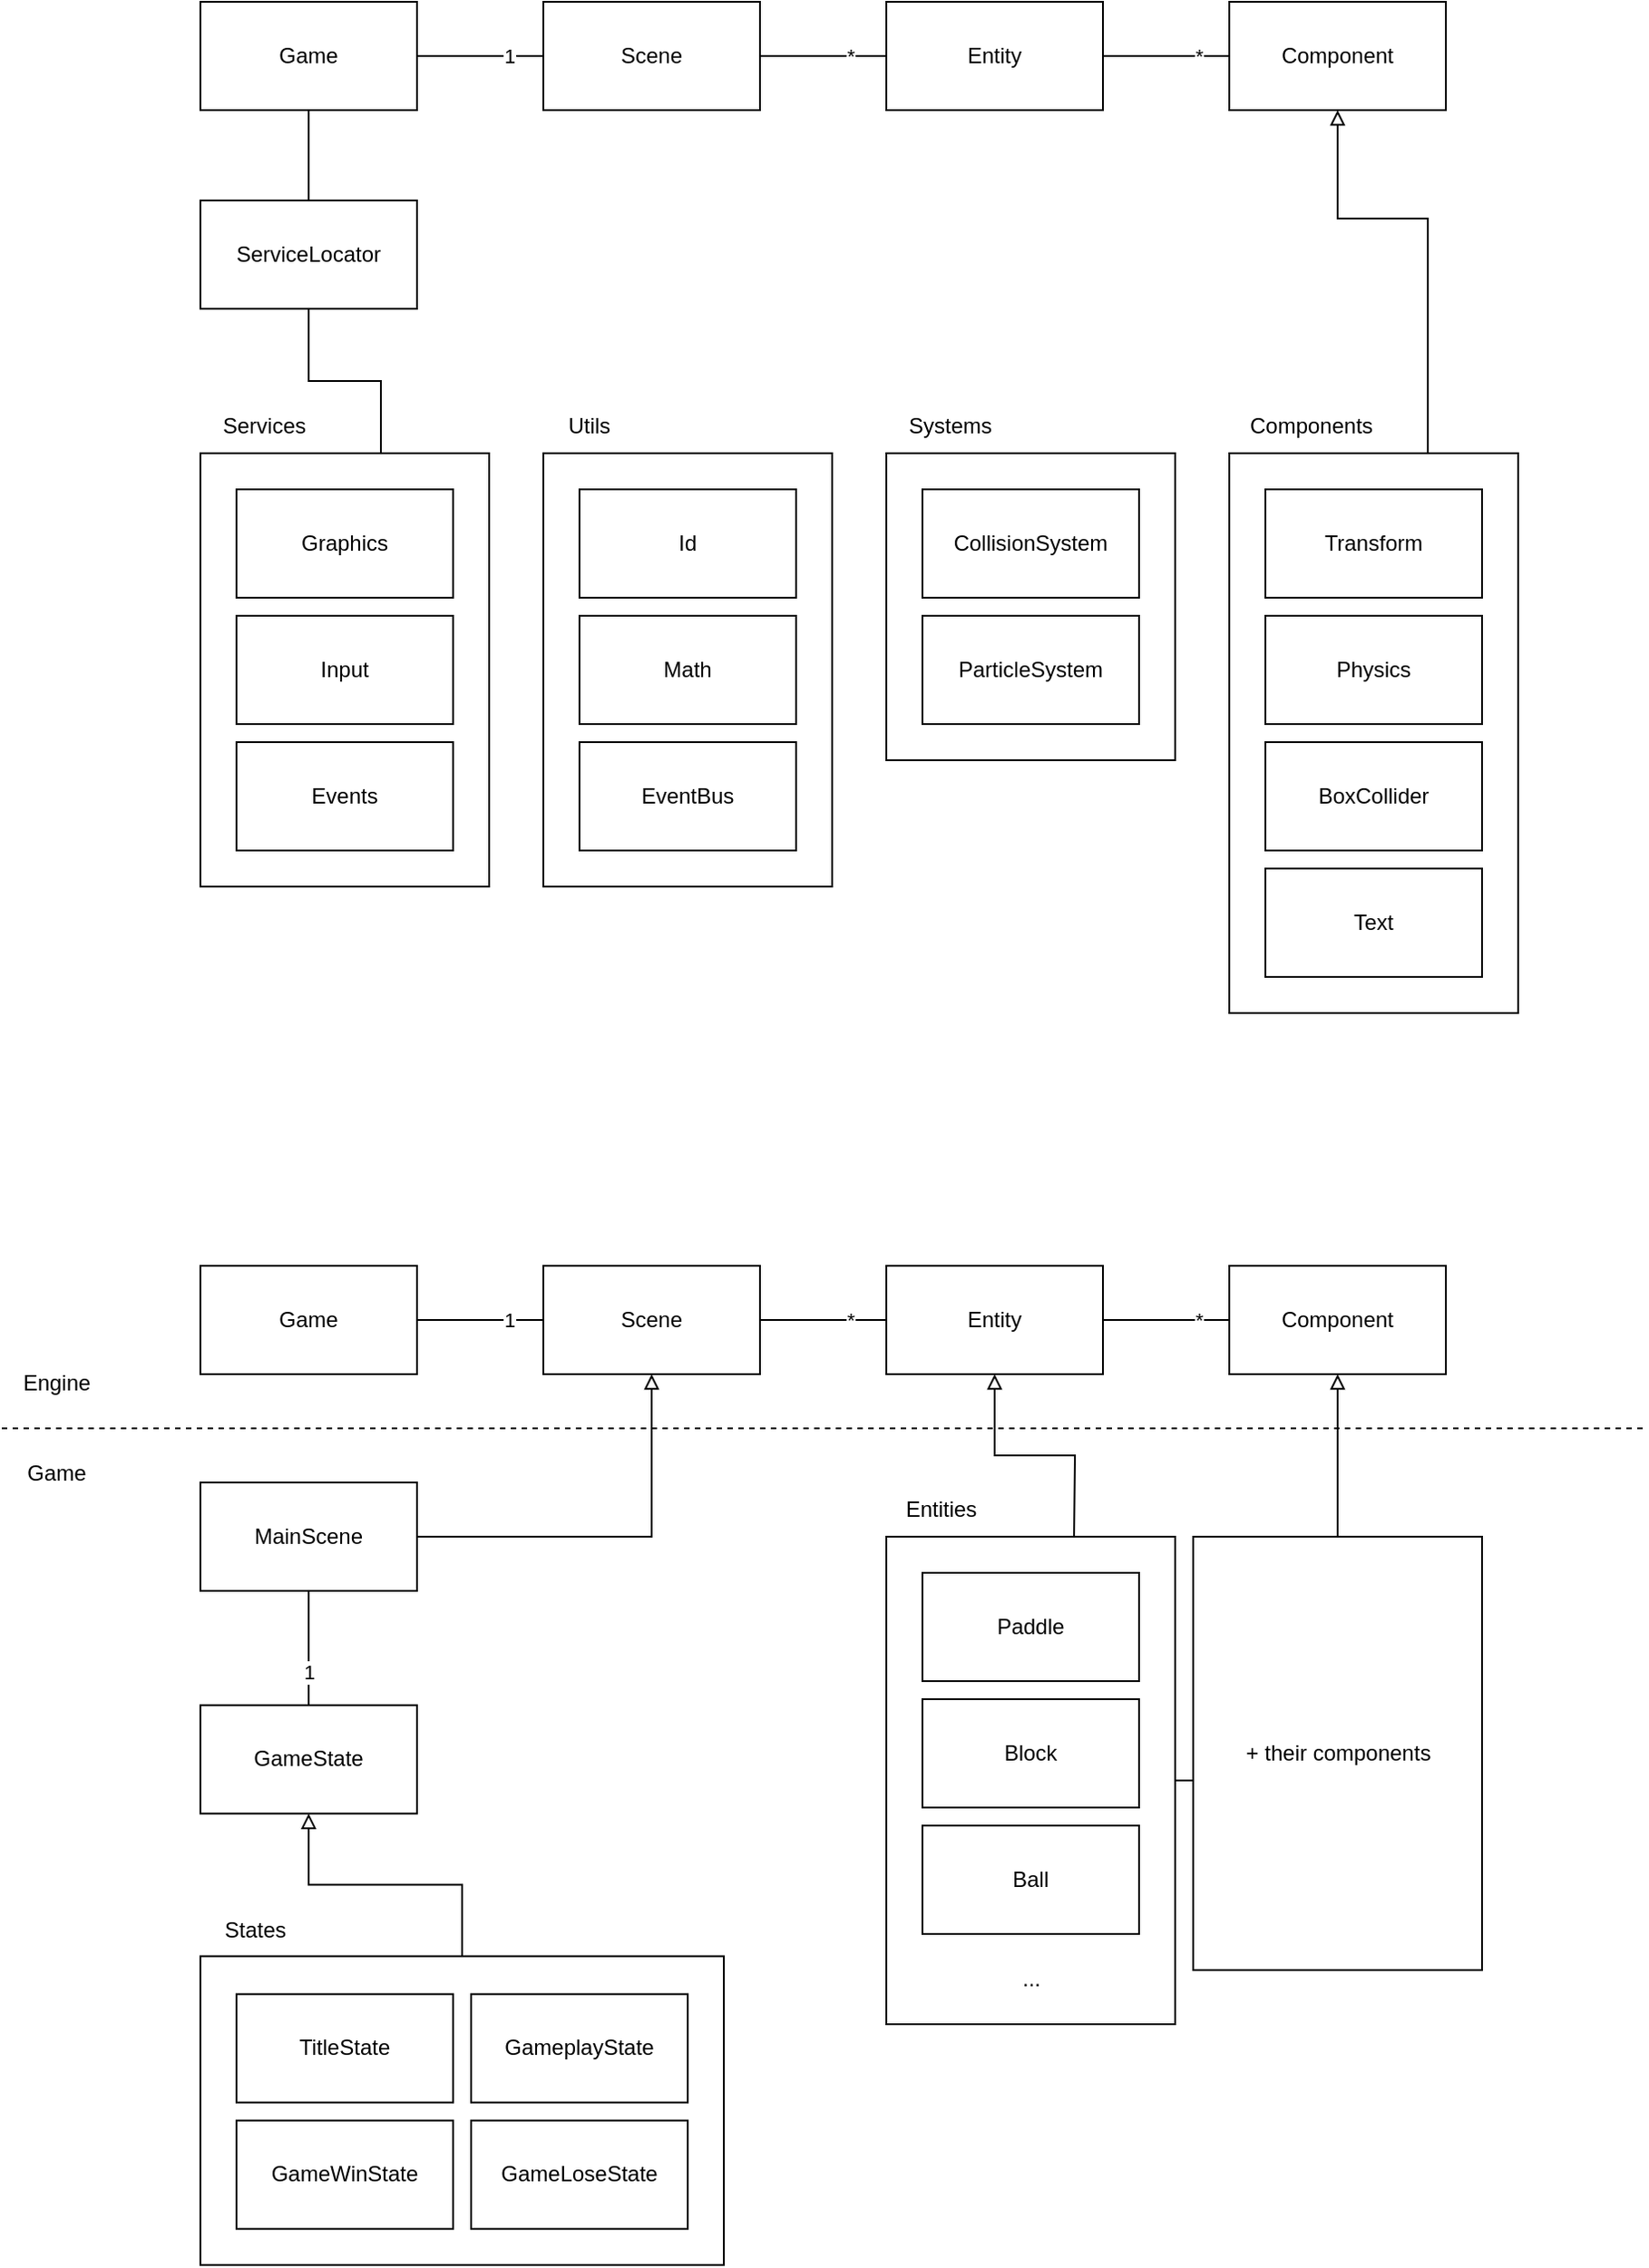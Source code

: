 <mxfile version="26.0.4">
  <diagram name="Page-1" id="tF_BlsU_CDgodZY7WhW-">
    <mxGraphModel dx="2155" dy="1244" grid="1" gridSize="10" guides="1" tooltips="1" connect="1" arrows="1" fold="1" page="1" pageScale="1" pageWidth="827" pageHeight="1169" math="0" shadow="0">
      <root>
        <mxCell id="0" />
        <mxCell id="1" parent="0" />
        <mxCell id="wVY8G-NMAxR_XoTBbCbJ-55" value="" style="rounded=0;whiteSpace=wrap;html=1;gradientColor=none;fillColor=none;" vertex="1" parent="1">
          <mxGeometry x="540" y="930" width="160" height="270" as="geometry" />
        </mxCell>
        <mxCell id="wVY8G-NMAxR_XoTBbCbJ-60" style="edgeStyle=orthogonalEdgeStyle;rounded=0;orthogonalLoop=1;jettySize=auto;html=1;entryX=0.5;entryY=1;entryDx=0;entryDy=0;endArrow=block;endFill=0;" edge="1" parent="1" source="wVY8G-NMAxR_XoTBbCbJ-59" target="wVY8G-NMAxR_XoTBbCbJ-12">
          <mxGeometry relative="1" as="geometry" />
        </mxCell>
        <mxCell id="wVY8G-NMAxR_XoTBbCbJ-59" value="" style="rounded=0;whiteSpace=wrap;html=1;gradientColor=none;fillColor=none;" vertex="1" parent="1">
          <mxGeometry x="710" y="930" width="160" height="240" as="geometry" />
        </mxCell>
        <mxCell id="wVY8G-NMAxR_XoTBbCbJ-61" style="edgeStyle=orthogonalEdgeStyle;rounded=0;orthogonalLoop=1;jettySize=auto;html=1;exitX=1;exitY=0.5;exitDx=0;exitDy=0;entryX=0;entryY=0.5;entryDx=0;entryDy=0;endArrow=none;endFill=0;" edge="1" parent="1" source="wVY8G-NMAxR_XoTBbCbJ-55" target="wVY8G-NMAxR_XoTBbCbJ-59">
          <mxGeometry relative="1" as="geometry" />
        </mxCell>
        <mxCell id="wVY8G-NMAxR_XoTBbCbJ-54" style="edgeStyle=orthogonalEdgeStyle;rounded=0;orthogonalLoop=1;jettySize=auto;html=1;entryX=0.5;entryY=1;entryDx=0;entryDy=0;endArrow=block;endFill=0;" edge="1" parent="1" source="wVY8G-NMAxR_XoTBbCbJ-34" target="wVY8G-NMAxR_XoTBbCbJ-33">
          <mxGeometry relative="1" as="geometry" />
        </mxCell>
        <mxCell id="wVY8G-NMAxR_XoTBbCbJ-34" value="" style="rounded=0;whiteSpace=wrap;html=1;gradientColor=none;fillColor=none;" vertex="1" parent="1">
          <mxGeometry x="160" y="1162.33" width="290" height="171" as="geometry" />
        </mxCell>
        <mxCell id="s_XEeC-91xIK5oSPFAak-21" value="" style="rounded=0;whiteSpace=wrap;html=1;gradientColor=none;fillColor=none;" parent="1" vertex="1">
          <mxGeometry x="730" y="330" width="160" height="310" as="geometry" />
        </mxCell>
        <mxCell id="s_XEeC-91xIK5oSPFAak-29" value="" style="rounded=0;whiteSpace=wrap;html=1;gradientColor=none;fillColor=none;" parent="1" vertex="1">
          <mxGeometry x="350" y="330" width="160" height="240" as="geometry" />
        </mxCell>
        <mxCell id="s_XEeC-91xIK5oSPFAak-25" value="" style="rounded=0;whiteSpace=wrap;html=1;gradientColor=none;fillColor=none;" parent="1" vertex="1">
          <mxGeometry x="160" y="330" width="160" height="240" as="geometry" />
        </mxCell>
        <mxCell id="K9wOshuthqYV9WCiynIV-5" style="edgeStyle=orthogonalEdgeStyle;rounded=0;orthogonalLoop=1;jettySize=auto;html=1;entryX=1;entryY=0.5;entryDx=0;entryDy=0;endArrow=none;endFill=0;" parent="1" source="0lUqsjf5vZ5_rspUAKxU-1" target="0lUqsjf5vZ5_rspUAKxU-8" edge="1">
          <mxGeometry relative="1" as="geometry" />
        </mxCell>
        <mxCell id="K9wOshuthqYV9WCiynIV-7" value="*" style="edgeLabel;html=1;align=center;verticalAlign=middle;resizable=0;points=[];" parent="K9wOshuthqYV9WCiynIV-5" vertex="1" connectable="0">
          <mxGeometry x="-0.433" relative="1" as="geometry">
            <mxPoint as="offset" />
          </mxGeometry>
        </mxCell>
        <mxCell id="0lUqsjf5vZ5_rspUAKxU-1" value="Entity" style="rounded=0;whiteSpace=wrap;html=1;" parent="1" vertex="1">
          <mxGeometry x="540" y="80" width="120" height="60" as="geometry" />
        </mxCell>
        <mxCell id="s_XEeC-91xIK5oSPFAak-24" style="edgeStyle=orthogonalEdgeStyle;rounded=0;orthogonalLoop=1;jettySize=auto;html=1;entryX=0.5;entryY=0;entryDx=0;entryDy=0;endArrow=none;endFill=0;" parent="1" source="0lUqsjf5vZ5_rspUAKxU-5" target="K9wOshuthqYV9WCiynIV-1" edge="1">
          <mxGeometry relative="1" as="geometry" />
        </mxCell>
        <mxCell id="0lUqsjf5vZ5_rspUAKxU-5" value="Game" style="rounded=0;whiteSpace=wrap;html=1;" parent="1" vertex="1">
          <mxGeometry x="160" y="80" width="120" height="60" as="geometry" />
        </mxCell>
        <mxCell id="K9wOshuthqYV9WCiynIV-8" style="edgeStyle=orthogonalEdgeStyle;rounded=0;orthogonalLoop=1;jettySize=auto;html=1;entryX=1;entryY=0.5;entryDx=0;entryDy=0;endArrow=none;endFill=0;" parent="1" source="0lUqsjf5vZ5_rspUAKxU-6" target="0lUqsjf5vZ5_rspUAKxU-1" edge="1">
          <mxGeometry relative="1" as="geometry" />
        </mxCell>
        <mxCell id="K9wOshuthqYV9WCiynIV-10" value="*" style="edgeLabel;html=1;align=center;verticalAlign=middle;resizable=0;points=[];" parent="K9wOshuthqYV9WCiynIV-8" vertex="1" connectable="0">
          <mxGeometry x="-0.519" relative="1" as="geometry">
            <mxPoint as="offset" />
          </mxGeometry>
        </mxCell>
        <mxCell id="s_XEeC-91xIK5oSPFAak-45" style="edgeStyle=orthogonalEdgeStyle;rounded=0;orthogonalLoop=1;jettySize=auto;html=1;endArrow=none;endFill=0;startArrow=block;startFill=0;" parent="1" source="0lUqsjf5vZ5_rspUAKxU-6" target="s_XEeC-91xIK5oSPFAak-21" edge="1">
          <mxGeometry relative="1" as="geometry">
            <Array as="points">
              <mxPoint x="790" y="200" />
              <mxPoint x="840" y="200" />
            </Array>
          </mxGeometry>
        </mxCell>
        <mxCell id="0lUqsjf5vZ5_rspUAKxU-6" value="Component" style="rounded=0;whiteSpace=wrap;html=1;" parent="1" vertex="1">
          <mxGeometry x="730" y="80" width="120" height="60" as="geometry" />
        </mxCell>
        <mxCell id="K9wOshuthqYV9WCiynIV-2" style="edgeStyle=orthogonalEdgeStyle;rounded=0;orthogonalLoop=1;jettySize=auto;html=1;entryX=1;entryY=0.5;entryDx=0;entryDy=0;endArrow=none;endFill=0;" parent="1" source="0lUqsjf5vZ5_rspUAKxU-8" target="0lUqsjf5vZ5_rspUAKxU-5" edge="1">
          <mxGeometry relative="1" as="geometry" />
        </mxCell>
        <mxCell id="wVY8G-NMAxR_XoTBbCbJ-64" value="1" style="edgeLabel;html=1;align=center;verticalAlign=middle;resizable=0;points=[];" vertex="1" connectable="0" parent="K9wOshuthqYV9WCiynIV-2">
          <mxGeometry x="-0.524" y="1" relative="1" as="geometry">
            <mxPoint x="-3" y="-1" as="offset" />
          </mxGeometry>
        </mxCell>
        <mxCell id="0lUqsjf5vZ5_rspUAKxU-8" value="Scene" style="rounded=0;whiteSpace=wrap;html=1;" parent="1" vertex="1">
          <mxGeometry x="350" y="80" width="120" height="60" as="geometry" />
        </mxCell>
        <mxCell id="Kq5BAmZCd3fQXp4GfbZt-1" value="Input" style="rounded=0;whiteSpace=wrap;html=1;" parent="1" vertex="1">
          <mxGeometry x="180" y="420" width="120" height="60" as="geometry" />
        </mxCell>
        <mxCell id="Kq5BAmZCd3fQXp4GfbZt-3" value="Graphics" style="rounded=0;whiteSpace=wrap;html=1;" parent="1" vertex="1">
          <mxGeometry x="180" y="350" width="120" height="60" as="geometry" />
        </mxCell>
        <mxCell id="K9wOshuthqYV9WCiynIV-1" value="ServiceLocator" style="rounded=0;whiteSpace=wrap;html=1;" parent="1" vertex="1">
          <mxGeometry x="160" y="190" width="120" height="60" as="geometry" />
        </mxCell>
        <mxCell id="K9wOshuthqYV9WCiynIV-13" value="Transform" style="rounded=0;whiteSpace=wrap;html=1;" parent="1" vertex="1">
          <mxGeometry x="750" y="350" width="120" height="60" as="geometry" />
        </mxCell>
        <mxCell id="K9wOshuthqYV9WCiynIV-22" value="BoxCollider" style="rounded=0;whiteSpace=wrap;html=1;" parent="1" vertex="1">
          <mxGeometry x="750" y="490" width="120" height="60" as="geometry" />
        </mxCell>
        <mxCell id="s_XEeC-91xIK5oSPFAak-9" value="Events" style="rounded=0;whiteSpace=wrap;html=1;" parent="1" vertex="1">
          <mxGeometry x="180" y="490" width="120" height="60" as="geometry" />
        </mxCell>
        <mxCell id="s_XEeC-91xIK5oSPFAak-16" value="EventBus" style="rounded=0;whiteSpace=wrap;html=1;" parent="1" vertex="1">
          <mxGeometry x="370" y="490" width="120" height="60" as="geometry" />
        </mxCell>
        <mxCell id="s_XEeC-91xIK5oSPFAak-17" value="Id" style="rounded=0;whiteSpace=wrap;html=1;" parent="1" vertex="1">
          <mxGeometry x="370" y="350" width="120" height="60" as="geometry" />
        </mxCell>
        <mxCell id="s_XEeC-91xIK5oSPFAak-23" value="Components" style="text;html=1;align=center;verticalAlign=middle;resizable=0;points=[];autosize=1;strokeColor=none;fillColor=none;" parent="1" vertex="1">
          <mxGeometry x="730" y="300" width="90" height="30" as="geometry" />
        </mxCell>
        <mxCell id="s_XEeC-91xIK5oSPFAak-27" style="edgeStyle=orthogonalEdgeStyle;rounded=0;orthogonalLoop=1;jettySize=auto;html=1;endArrow=none;endFill=0;entryX=0.75;entryY=0;entryDx=0;entryDy=0;exitX=0.5;exitY=1;exitDx=0;exitDy=0;" parent="1" source="K9wOshuthqYV9WCiynIV-1" target="s_XEeC-91xIK5oSPFAak-25" edge="1">
          <mxGeometry relative="1" as="geometry">
            <mxPoint x="220" y="310" as="targetPoint" />
            <Array as="points">
              <mxPoint x="220" y="290" />
              <mxPoint x="260" y="290" />
            </Array>
          </mxGeometry>
        </mxCell>
        <mxCell id="s_XEeC-91xIK5oSPFAak-28" value="Services" style="text;html=1;align=center;verticalAlign=middle;resizable=0;points=[];autosize=1;strokeColor=none;fillColor=none;" parent="1" vertex="1">
          <mxGeometry x="160" y="300" width="70" height="30" as="geometry" />
        </mxCell>
        <mxCell id="s_XEeC-91xIK5oSPFAak-30" value="Utils" style="text;html=1;align=center;verticalAlign=middle;resizable=0;points=[];autosize=1;strokeColor=none;fillColor=none;" parent="1" vertex="1">
          <mxGeometry x="350" y="300" width="50" height="30" as="geometry" />
        </mxCell>
        <mxCell id="s_XEeC-91xIK5oSPFAak-34" value="Math" style="rounded=0;whiteSpace=wrap;html=1;" parent="1" vertex="1">
          <mxGeometry x="370" y="420" width="120" height="60" as="geometry" />
        </mxCell>
        <mxCell id="AupHzwdSl03y3eA72RGA-1" value="" style="rounded=0;whiteSpace=wrap;html=1;gradientColor=none;fillColor=none;" parent="1" vertex="1">
          <mxGeometry x="540" y="330" width="160" height="170" as="geometry" />
        </mxCell>
        <mxCell id="AupHzwdSl03y3eA72RGA-2" value="CollisionSystem" style="rounded=0;whiteSpace=wrap;html=1;" parent="1" vertex="1">
          <mxGeometry x="560" y="350" width="120" height="60" as="geometry" />
        </mxCell>
        <mxCell id="AupHzwdSl03y3eA72RGA-4" value="Systems" style="text;html=1;align=center;verticalAlign=middle;resizable=0;points=[];autosize=1;strokeColor=none;fillColor=none;" parent="1" vertex="1">
          <mxGeometry x="540" y="300" width="70" height="30" as="geometry" />
        </mxCell>
        <mxCell id="wVY8G-NMAxR_XoTBbCbJ-37" style="edgeStyle=orthogonalEdgeStyle;rounded=0;orthogonalLoop=1;jettySize=auto;html=1;entryX=0.5;entryY=0;entryDx=0;entryDy=0;endArrow=none;endFill=0;" edge="1" parent="1" source="wVY8G-NMAxR_XoTBbCbJ-5" target="wVY8G-NMAxR_XoTBbCbJ-33">
          <mxGeometry relative="1" as="geometry" />
        </mxCell>
        <mxCell id="wVY8G-NMAxR_XoTBbCbJ-39" value="1" style="edgeLabel;html=1;align=center;verticalAlign=middle;resizable=0;points=[];" vertex="1" connectable="0" parent="wVY8G-NMAxR_XoTBbCbJ-37">
          <mxGeometry x="0.425" y="1" relative="1" as="geometry">
            <mxPoint x="-1" as="offset" />
          </mxGeometry>
        </mxCell>
        <mxCell id="wVY8G-NMAxR_XoTBbCbJ-5" value="MainScene" style="rounded=0;whiteSpace=wrap;html=1;" vertex="1" parent="1">
          <mxGeometry x="160" y="900" width="120" height="60" as="geometry" />
        </mxCell>
        <mxCell id="wVY8G-NMAxR_XoTBbCbJ-6" style="edgeStyle=orthogonalEdgeStyle;rounded=0;orthogonalLoop=1;jettySize=auto;html=1;entryX=1;entryY=0.5;entryDx=0;entryDy=0;endArrow=none;endFill=0;" edge="1" parent="1" source="wVY8G-NMAxR_XoTBbCbJ-8" target="wVY8G-NMAxR_XoTBbCbJ-14">
          <mxGeometry relative="1" as="geometry" />
        </mxCell>
        <mxCell id="wVY8G-NMAxR_XoTBbCbJ-7" value="*" style="edgeLabel;html=1;align=center;verticalAlign=middle;resizable=0;points=[];" vertex="1" connectable="0" parent="wVY8G-NMAxR_XoTBbCbJ-6">
          <mxGeometry x="-0.433" relative="1" as="geometry">
            <mxPoint as="offset" />
          </mxGeometry>
        </mxCell>
        <mxCell id="wVY8G-NMAxR_XoTBbCbJ-8" value="Entity" style="rounded=0;whiteSpace=wrap;html=1;" vertex="1" parent="1">
          <mxGeometry x="540" y="780" width="120" height="60" as="geometry" />
        </mxCell>
        <mxCell id="wVY8G-NMAxR_XoTBbCbJ-9" value="Game" style="rounded=0;whiteSpace=wrap;html=1;" vertex="1" parent="1">
          <mxGeometry x="160" y="780" width="120" height="60" as="geometry" />
        </mxCell>
        <mxCell id="wVY8G-NMAxR_XoTBbCbJ-10" style="edgeStyle=orthogonalEdgeStyle;rounded=0;orthogonalLoop=1;jettySize=auto;html=1;entryX=1;entryY=0.5;entryDx=0;entryDy=0;endArrow=none;endFill=0;" edge="1" parent="1" source="wVY8G-NMAxR_XoTBbCbJ-12" target="wVY8G-NMAxR_XoTBbCbJ-8">
          <mxGeometry relative="1" as="geometry" />
        </mxCell>
        <mxCell id="wVY8G-NMAxR_XoTBbCbJ-11" value="*" style="edgeLabel;html=1;align=center;verticalAlign=middle;resizable=0;points=[];" vertex="1" connectable="0" parent="wVY8G-NMAxR_XoTBbCbJ-10">
          <mxGeometry x="-0.519" relative="1" as="geometry">
            <mxPoint as="offset" />
          </mxGeometry>
        </mxCell>
        <mxCell id="wVY8G-NMAxR_XoTBbCbJ-12" value="Component" style="rounded=0;whiteSpace=wrap;html=1;" vertex="1" parent="1">
          <mxGeometry x="730" y="780" width="120" height="60" as="geometry" />
        </mxCell>
        <mxCell id="wVY8G-NMAxR_XoTBbCbJ-13" style="edgeStyle=orthogonalEdgeStyle;rounded=0;orthogonalLoop=1;jettySize=auto;html=1;entryX=1;entryY=0.5;entryDx=0;entryDy=0;endArrow=none;endFill=0;" edge="1" parent="1" source="wVY8G-NMAxR_XoTBbCbJ-14" target="wVY8G-NMAxR_XoTBbCbJ-9">
          <mxGeometry relative="1" as="geometry" />
        </mxCell>
        <mxCell id="wVY8G-NMAxR_XoTBbCbJ-65" value="1" style="edgeLabel;html=1;align=center;verticalAlign=middle;resizable=0;points=[];" vertex="1" connectable="0" parent="wVY8G-NMAxR_XoTBbCbJ-13">
          <mxGeometry x="-0.524" relative="1" as="geometry">
            <mxPoint x="-3" as="offset" />
          </mxGeometry>
        </mxCell>
        <mxCell id="wVY8G-NMAxR_XoTBbCbJ-18" style="edgeStyle=orthogonalEdgeStyle;rounded=0;orthogonalLoop=1;jettySize=auto;html=1;entryX=1;entryY=0.5;entryDx=0;entryDy=0;endArrow=none;endFill=0;startArrow=block;startFill=0;exitX=0.5;exitY=1;exitDx=0;exitDy=0;" edge="1" parent="1" source="wVY8G-NMAxR_XoTBbCbJ-14" target="wVY8G-NMAxR_XoTBbCbJ-5">
          <mxGeometry relative="1" as="geometry" />
        </mxCell>
        <mxCell id="wVY8G-NMAxR_XoTBbCbJ-14" value="Scene" style="rounded=0;whiteSpace=wrap;html=1;" vertex="1" parent="1">
          <mxGeometry x="350" y="780" width="120" height="60" as="geometry" />
        </mxCell>
        <mxCell id="wVY8G-NMAxR_XoTBbCbJ-15" value="" style="endArrow=none;dashed=1;html=1;rounded=0;" edge="1" parent="1">
          <mxGeometry width="50" height="50" relative="1" as="geometry">
            <mxPoint x="50" y="870" as="sourcePoint" />
            <mxPoint x="960" y="870" as="targetPoint" />
          </mxGeometry>
        </mxCell>
        <mxCell id="wVY8G-NMAxR_XoTBbCbJ-16" value="Engine" style="text;html=1;align=center;verticalAlign=middle;resizable=0;points=[];autosize=1;strokeColor=none;fillColor=none;" vertex="1" parent="1">
          <mxGeometry x="50" y="830" width="60" height="30" as="geometry" />
        </mxCell>
        <mxCell id="wVY8G-NMAxR_XoTBbCbJ-17" value="Game" style="text;html=1;align=center;verticalAlign=middle;resizable=0;points=[];autosize=1;strokeColor=none;fillColor=none;" vertex="1" parent="1">
          <mxGeometry x="50" y="880" width="60" height="30" as="geometry" />
        </mxCell>
        <mxCell id="wVY8G-NMAxR_XoTBbCbJ-19" value="Paddle" style="rounded=0;whiteSpace=wrap;html=1;" vertex="1" parent="1">
          <mxGeometry x="560" y="950" width="120" height="60" as="geometry" />
        </mxCell>
        <mxCell id="wVY8G-NMAxR_XoTBbCbJ-20" value="Ball" style="rounded=0;whiteSpace=wrap;html=1;" vertex="1" parent="1">
          <mxGeometry x="560" y="1090" width="120" height="60" as="geometry" />
        </mxCell>
        <mxCell id="wVY8G-NMAxR_XoTBbCbJ-21" value="Block" style="rounded=0;whiteSpace=wrap;html=1;" vertex="1" parent="1">
          <mxGeometry x="560" y="1020" width="120" height="60" as="geometry" />
        </mxCell>
        <mxCell id="wVY8G-NMAxR_XoTBbCbJ-29" value="GameplayState" style="rounded=0;whiteSpace=wrap;html=1;" vertex="1" parent="1">
          <mxGeometry x="310" y="1183.33" width="120" height="60" as="geometry" />
        </mxCell>
        <mxCell id="wVY8G-NMAxR_XoTBbCbJ-30" value="GameLoseState" style="rounded=0;whiteSpace=wrap;html=1;" vertex="1" parent="1">
          <mxGeometry x="310" y="1253.33" width="120" height="60" as="geometry" />
        </mxCell>
        <mxCell id="wVY8G-NMAxR_XoTBbCbJ-31" value="TitleState" style="rounded=0;whiteSpace=wrap;html=1;" vertex="1" parent="1">
          <mxGeometry x="180" y="1183.33" width="120" height="60" as="geometry" />
        </mxCell>
        <mxCell id="wVY8G-NMAxR_XoTBbCbJ-32" value="GameWinState" style="rounded=0;whiteSpace=wrap;html=1;" vertex="1" parent="1">
          <mxGeometry x="180" y="1253.33" width="120" height="60" as="geometry" />
        </mxCell>
        <mxCell id="wVY8G-NMAxR_XoTBbCbJ-33" value="GameState" style="rounded=0;whiteSpace=wrap;html=1;" vertex="1" parent="1">
          <mxGeometry x="160" y="1023.33" width="120" height="60" as="geometry" />
        </mxCell>
        <mxCell id="wVY8G-NMAxR_XoTBbCbJ-36" value="States" style="text;html=1;align=center;verticalAlign=middle;resizable=0;points=[];autosize=1;strokeColor=none;fillColor=none;" vertex="1" parent="1">
          <mxGeometry x="160" y="1133.33" width="60" height="30" as="geometry" />
        </mxCell>
        <mxCell id="wVY8G-NMAxR_XoTBbCbJ-56" value="Entities" style="text;html=1;align=center;verticalAlign=middle;resizable=0;points=[];autosize=1;strokeColor=none;fillColor=none;" vertex="1" parent="1">
          <mxGeometry x="540" y="900" width="60" height="30" as="geometry" />
        </mxCell>
        <mxCell id="wVY8G-NMAxR_XoTBbCbJ-57" value="+ their components" style="text;html=1;align=center;verticalAlign=middle;resizable=0;points=[];autosize=1;strokeColor=none;fillColor=none;" vertex="1" parent="1">
          <mxGeometry x="725" y="1035" width="130" height="30" as="geometry" />
        </mxCell>
        <mxCell id="wVY8G-NMAxR_XoTBbCbJ-58" style="edgeStyle=orthogonalEdgeStyle;rounded=0;orthogonalLoop=1;jettySize=auto;html=1;startArrow=block;startFill=0;endArrow=none;endFill=0;" edge="1" parent="1" source="wVY8G-NMAxR_XoTBbCbJ-8">
          <mxGeometry relative="1" as="geometry">
            <mxPoint x="644" y="930" as="targetPoint" />
          </mxGeometry>
        </mxCell>
        <mxCell id="wVY8G-NMAxR_XoTBbCbJ-62" value="Physics" style="rounded=0;whiteSpace=wrap;html=1;" vertex="1" parent="1">
          <mxGeometry x="750" y="420" width="120" height="60" as="geometry" />
        </mxCell>
        <mxCell id="wVY8G-NMAxR_XoTBbCbJ-63" value="..." style="text;html=1;align=center;verticalAlign=middle;resizable=0;points=[];autosize=1;strokeColor=none;fillColor=none;" vertex="1" parent="1">
          <mxGeometry x="605" y="1160" width="30" height="30" as="geometry" />
        </mxCell>
        <mxCell id="wVY8G-NMAxR_XoTBbCbJ-66" value="ParticleSystem" style="rounded=0;whiteSpace=wrap;html=1;" vertex="1" parent="1">
          <mxGeometry x="560" y="420" width="120" height="60" as="geometry" />
        </mxCell>
        <mxCell id="wVY8G-NMAxR_XoTBbCbJ-67" value="Text" style="rounded=0;whiteSpace=wrap;html=1;" vertex="1" parent="1">
          <mxGeometry x="750" y="560" width="120" height="60" as="geometry" />
        </mxCell>
      </root>
    </mxGraphModel>
  </diagram>
</mxfile>
